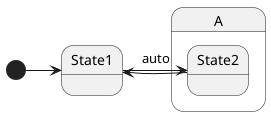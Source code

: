{
  "sha1": "tabxlcrxjsmogjappudnheh8l01bgl9",
  "insertion": {
    "when": "2024-06-04T17:28:45.993Z",
    "url": "https://forum.plantuml.net/15660/composete-diagram-unsupportedoperationexception-smetana",
    "user": "plantuml@gmail.com"
  }
}
@startuml

[*] -> State1
state A {
    State1 -> State2 : auto
    State1 <- State2
}
@enduml
